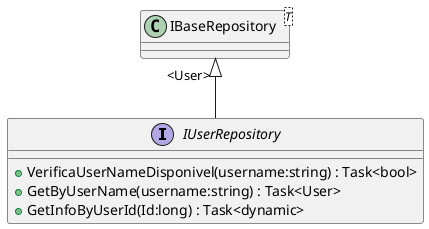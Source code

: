 @startuml
interface IUserRepository {
    + VerificaUserNameDisponivel(username:string) : Task<bool>
    + GetByUserName(username:string) : Task<User>
    + GetInfoByUserId(Id:long) : Task<dynamic>
}
class "IBaseRepository"<T> {
}
"IBaseRepository" "<User>" <|-- IUserRepository
@enduml
